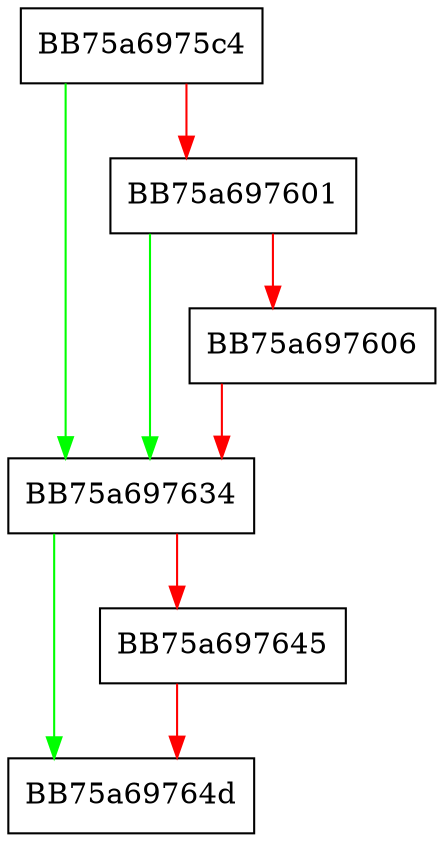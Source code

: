 digraph AddToCache {
  node [shape="box"];
  graph [splines=ortho];
  BB75a6975c4 -> BB75a697634 [color="green"];
  BB75a6975c4 -> BB75a697601 [color="red"];
  BB75a697601 -> BB75a697634 [color="green"];
  BB75a697601 -> BB75a697606 [color="red"];
  BB75a697606 -> BB75a697634 [color="red"];
  BB75a697634 -> BB75a69764d [color="green"];
  BB75a697634 -> BB75a697645 [color="red"];
  BB75a697645 -> BB75a69764d [color="red"];
}